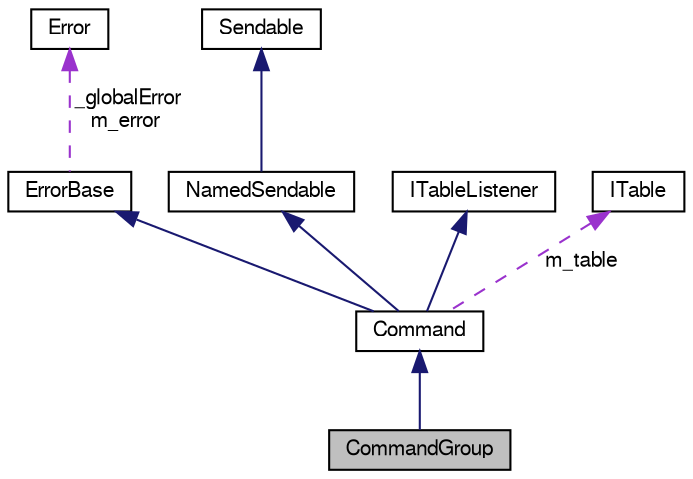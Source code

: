 digraph "CommandGroup"
{
  bgcolor="transparent";
  edge [fontname="FreeSans",fontsize="10",labelfontname="FreeSans",labelfontsize="10"];
  node [fontname="FreeSans",fontsize="10",shape=record];
  Node1 [label="CommandGroup",height=0.2,width=0.4,color="black", fillcolor="grey75", style="filled" fontcolor="black"];
  Node2 -> Node1 [dir="back",color="midnightblue",fontsize="10",style="solid",fontname="FreeSans"];
  Node2 [label="Command",height=0.2,width=0.4,color="black",URL="$class_command.html"];
  Node3 -> Node2 [dir="back",color="midnightblue",fontsize="10",style="solid",fontname="FreeSans"];
  Node3 [label="ErrorBase",height=0.2,width=0.4,color="black",URL="$class_error_base.html"];
  Node4 -> Node3 [dir="back",color="darkorchid3",fontsize="10",style="dashed",label=" _globalError\nm_error" ,fontname="FreeSans"];
  Node4 [label="Error",height=0.2,width=0.4,color="black",URL="$class_error.html"];
  Node5 -> Node2 [dir="back",color="midnightblue",fontsize="10",style="solid",fontname="FreeSans"];
  Node5 [label="NamedSendable",height=0.2,width=0.4,color="black",URL="$class_named_sendable.html"];
  Node6 -> Node5 [dir="back",color="midnightblue",fontsize="10",style="solid",fontname="FreeSans"];
  Node6 [label="Sendable",height=0.2,width=0.4,color="black",URL="$class_sendable.html"];
  Node7 -> Node2 [dir="back",color="midnightblue",fontsize="10",style="solid",fontname="FreeSans"];
  Node7 [label="ITableListener",height=0.2,width=0.4,color="black",URL="$class_i_table_listener.html"];
  Node8 -> Node2 [dir="back",color="darkorchid3",fontsize="10",style="dashed",label=" m_table" ,fontname="FreeSans"];
  Node8 [label="ITable",height=0.2,width=0.4,color="black",URL="$class_i_table.html"];
}
